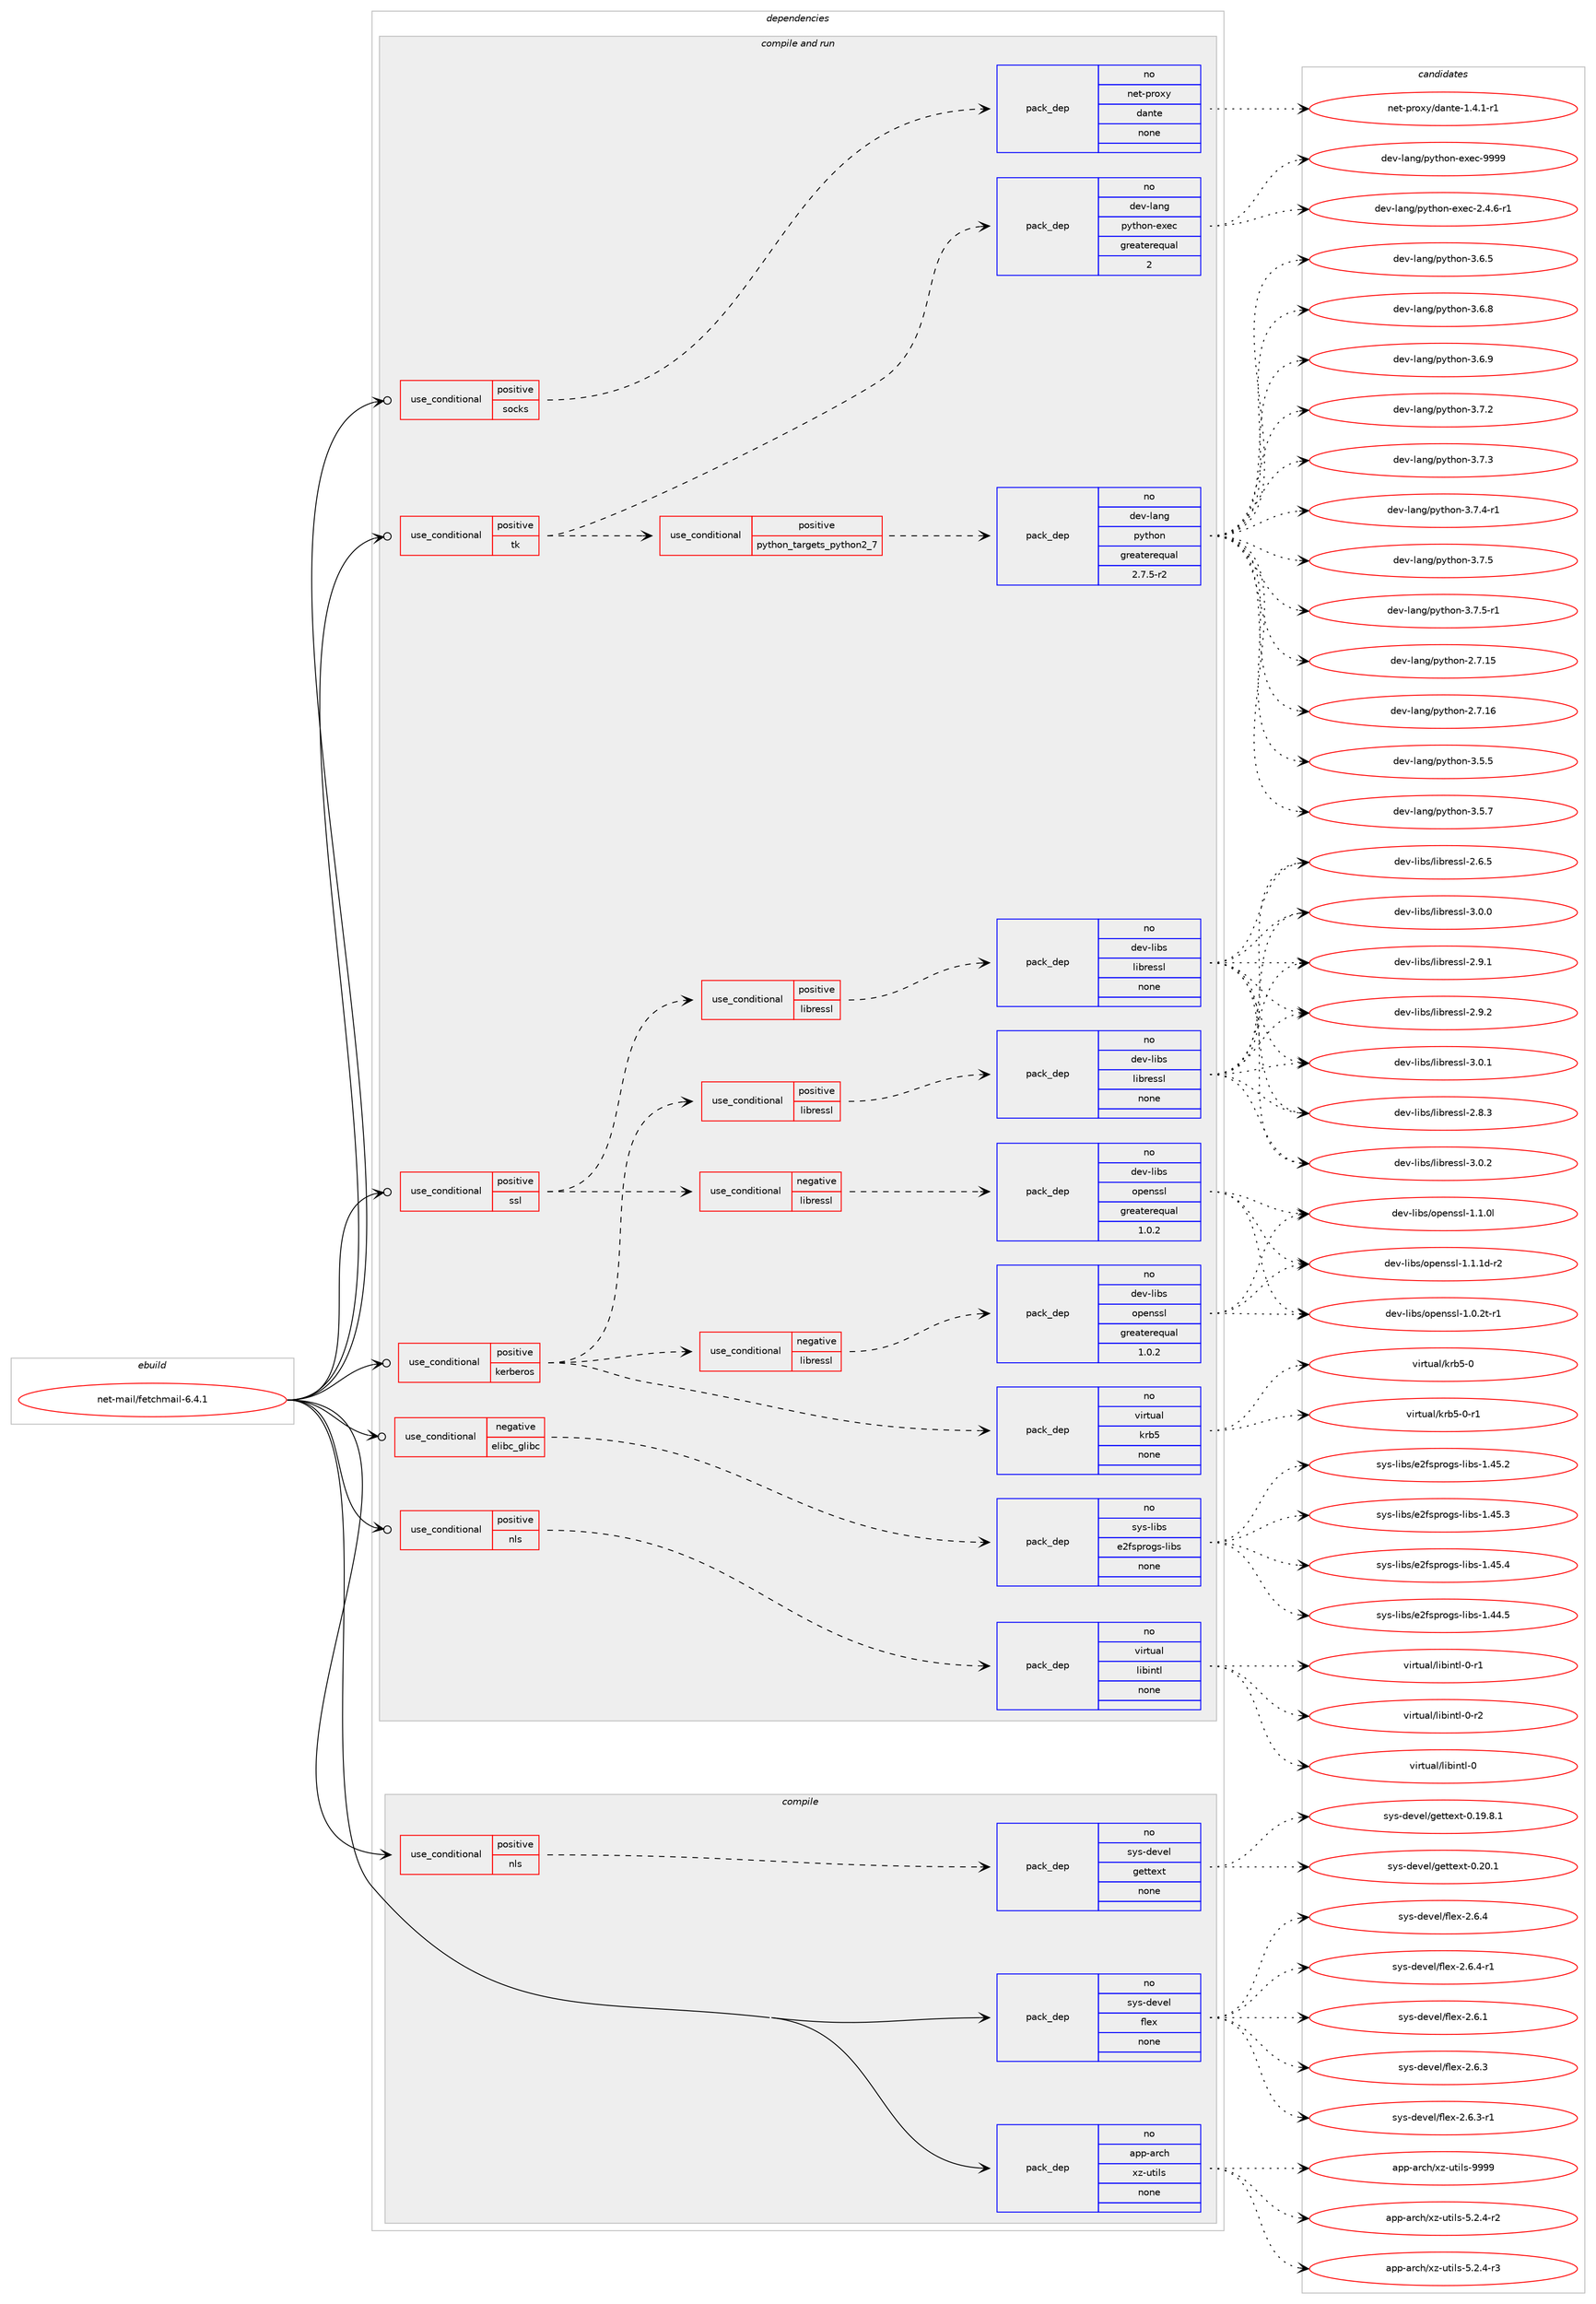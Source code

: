 digraph prolog {

# *************
# Graph options
# *************

newrank=true;
concentrate=true;
compound=true;
graph [rankdir=LR,fontname=Helvetica,fontsize=10,ranksep=1.5];#, ranksep=2.5, nodesep=0.2];
edge  [arrowhead=vee];
node  [fontname=Helvetica,fontsize=10];

# **********
# The ebuild
# **********

subgraph cluster_leftcol {
color=gray;
rank=same;
label=<<i>ebuild</i>>;
id [label="net-mail/fetchmail-6.4.1", color=red, width=4, href="../net-mail/fetchmail-6.4.1.svg"];
}

# ****************
# The dependencies
# ****************

subgraph cluster_midcol {
color=gray;
label=<<i>dependencies</i>>;
subgraph cluster_compile {
fillcolor="#eeeeee";
style=filled;
label=<<i>compile</i>>;
subgraph cond202362 {
dependency829806 [label=<<TABLE BORDER="0" CELLBORDER="1" CELLSPACING="0" CELLPADDING="4"><TR><TD ROWSPAN="3" CELLPADDING="10">use_conditional</TD></TR><TR><TD>positive</TD></TR><TR><TD>nls</TD></TR></TABLE>>, shape=none, color=red];
subgraph pack612884 {
dependency829807 [label=<<TABLE BORDER="0" CELLBORDER="1" CELLSPACING="0" CELLPADDING="4" WIDTH="220"><TR><TD ROWSPAN="6" CELLPADDING="30">pack_dep</TD></TR><TR><TD WIDTH="110">no</TD></TR><TR><TD>sys-devel</TD></TR><TR><TD>gettext</TD></TR><TR><TD>none</TD></TR><TR><TD></TD></TR></TABLE>>, shape=none, color=blue];
}
dependency829806:e -> dependency829807:w [weight=20,style="dashed",arrowhead="vee"];
}
id:e -> dependency829806:w [weight=20,style="solid",arrowhead="vee"];
subgraph pack612885 {
dependency829808 [label=<<TABLE BORDER="0" CELLBORDER="1" CELLSPACING="0" CELLPADDING="4" WIDTH="220"><TR><TD ROWSPAN="6" CELLPADDING="30">pack_dep</TD></TR><TR><TD WIDTH="110">no</TD></TR><TR><TD>app-arch</TD></TR><TR><TD>xz-utils</TD></TR><TR><TD>none</TD></TR><TR><TD></TD></TR></TABLE>>, shape=none, color=blue];
}
id:e -> dependency829808:w [weight=20,style="solid",arrowhead="vee"];
subgraph pack612886 {
dependency829809 [label=<<TABLE BORDER="0" CELLBORDER="1" CELLSPACING="0" CELLPADDING="4" WIDTH="220"><TR><TD ROWSPAN="6" CELLPADDING="30">pack_dep</TD></TR><TR><TD WIDTH="110">no</TD></TR><TR><TD>sys-devel</TD></TR><TR><TD>flex</TD></TR><TR><TD>none</TD></TR><TR><TD></TD></TR></TABLE>>, shape=none, color=blue];
}
id:e -> dependency829809:w [weight=20,style="solid",arrowhead="vee"];
}
subgraph cluster_compileandrun {
fillcolor="#eeeeee";
style=filled;
label=<<i>compile and run</i>>;
subgraph cond202363 {
dependency829810 [label=<<TABLE BORDER="0" CELLBORDER="1" CELLSPACING="0" CELLPADDING="4"><TR><TD ROWSPAN="3" CELLPADDING="10">use_conditional</TD></TR><TR><TD>negative</TD></TR><TR><TD>elibc_glibc</TD></TR></TABLE>>, shape=none, color=red];
subgraph pack612887 {
dependency829811 [label=<<TABLE BORDER="0" CELLBORDER="1" CELLSPACING="0" CELLPADDING="4" WIDTH="220"><TR><TD ROWSPAN="6" CELLPADDING="30">pack_dep</TD></TR><TR><TD WIDTH="110">no</TD></TR><TR><TD>sys-libs</TD></TR><TR><TD>e2fsprogs-libs</TD></TR><TR><TD>none</TD></TR><TR><TD></TD></TR></TABLE>>, shape=none, color=blue];
}
dependency829810:e -> dependency829811:w [weight=20,style="dashed",arrowhead="vee"];
}
id:e -> dependency829810:w [weight=20,style="solid",arrowhead="odotvee"];
subgraph cond202364 {
dependency829812 [label=<<TABLE BORDER="0" CELLBORDER="1" CELLSPACING="0" CELLPADDING="4"><TR><TD ROWSPAN="3" CELLPADDING="10">use_conditional</TD></TR><TR><TD>positive</TD></TR><TR><TD>kerberos</TD></TR></TABLE>>, shape=none, color=red];
subgraph pack612888 {
dependency829813 [label=<<TABLE BORDER="0" CELLBORDER="1" CELLSPACING="0" CELLPADDING="4" WIDTH="220"><TR><TD ROWSPAN="6" CELLPADDING="30">pack_dep</TD></TR><TR><TD WIDTH="110">no</TD></TR><TR><TD>virtual</TD></TR><TR><TD>krb5</TD></TR><TR><TD>none</TD></TR><TR><TD></TD></TR></TABLE>>, shape=none, color=blue];
}
dependency829812:e -> dependency829813:w [weight=20,style="dashed",arrowhead="vee"];
subgraph cond202365 {
dependency829814 [label=<<TABLE BORDER="0" CELLBORDER="1" CELLSPACING="0" CELLPADDING="4"><TR><TD ROWSPAN="3" CELLPADDING="10">use_conditional</TD></TR><TR><TD>negative</TD></TR><TR><TD>libressl</TD></TR></TABLE>>, shape=none, color=red];
subgraph pack612889 {
dependency829815 [label=<<TABLE BORDER="0" CELLBORDER="1" CELLSPACING="0" CELLPADDING="4" WIDTH="220"><TR><TD ROWSPAN="6" CELLPADDING="30">pack_dep</TD></TR><TR><TD WIDTH="110">no</TD></TR><TR><TD>dev-libs</TD></TR><TR><TD>openssl</TD></TR><TR><TD>greaterequal</TD></TR><TR><TD>1.0.2</TD></TR></TABLE>>, shape=none, color=blue];
}
dependency829814:e -> dependency829815:w [weight=20,style="dashed",arrowhead="vee"];
}
dependency829812:e -> dependency829814:w [weight=20,style="dashed",arrowhead="vee"];
subgraph cond202366 {
dependency829816 [label=<<TABLE BORDER="0" CELLBORDER="1" CELLSPACING="0" CELLPADDING="4"><TR><TD ROWSPAN="3" CELLPADDING="10">use_conditional</TD></TR><TR><TD>positive</TD></TR><TR><TD>libressl</TD></TR></TABLE>>, shape=none, color=red];
subgraph pack612890 {
dependency829817 [label=<<TABLE BORDER="0" CELLBORDER="1" CELLSPACING="0" CELLPADDING="4" WIDTH="220"><TR><TD ROWSPAN="6" CELLPADDING="30">pack_dep</TD></TR><TR><TD WIDTH="110">no</TD></TR><TR><TD>dev-libs</TD></TR><TR><TD>libressl</TD></TR><TR><TD>none</TD></TR><TR><TD></TD></TR></TABLE>>, shape=none, color=blue];
}
dependency829816:e -> dependency829817:w [weight=20,style="dashed",arrowhead="vee"];
}
dependency829812:e -> dependency829816:w [weight=20,style="dashed",arrowhead="vee"];
}
id:e -> dependency829812:w [weight=20,style="solid",arrowhead="odotvee"];
subgraph cond202367 {
dependency829818 [label=<<TABLE BORDER="0" CELLBORDER="1" CELLSPACING="0" CELLPADDING="4"><TR><TD ROWSPAN="3" CELLPADDING="10">use_conditional</TD></TR><TR><TD>positive</TD></TR><TR><TD>nls</TD></TR></TABLE>>, shape=none, color=red];
subgraph pack612891 {
dependency829819 [label=<<TABLE BORDER="0" CELLBORDER="1" CELLSPACING="0" CELLPADDING="4" WIDTH="220"><TR><TD ROWSPAN="6" CELLPADDING="30">pack_dep</TD></TR><TR><TD WIDTH="110">no</TD></TR><TR><TD>virtual</TD></TR><TR><TD>libintl</TD></TR><TR><TD>none</TD></TR><TR><TD></TD></TR></TABLE>>, shape=none, color=blue];
}
dependency829818:e -> dependency829819:w [weight=20,style="dashed",arrowhead="vee"];
}
id:e -> dependency829818:w [weight=20,style="solid",arrowhead="odotvee"];
subgraph cond202368 {
dependency829820 [label=<<TABLE BORDER="0" CELLBORDER="1" CELLSPACING="0" CELLPADDING="4"><TR><TD ROWSPAN="3" CELLPADDING="10">use_conditional</TD></TR><TR><TD>positive</TD></TR><TR><TD>socks</TD></TR></TABLE>>, shape=none, color=red];
subgraph pack612892 {
dependency829821 [label=<<TABLE BORDER="0" CELLBORDER="1" CELLSPACING="0" CELLPADDING="4" WIDTH="220"><TR><TD ROWSPAN="6" CELLPADDING="30">pack_dep</TD></TR><TR><TD WIDTH="110">no</TD></TR><TR><TD>net-proxy</TD></TR><TR><TD>dante</TD></TR><TR><TD>none</TD></TR><TR><TD></TD></TR></TABLE>>, shape=none, color=blue];
}
dependency829820:e -> dependency829821:w [weight=20,style="dashed",arrowhead="vee"];
}
id:e -> dependency829820:w [weight=20,style="solid",arrowhead="odotvee"];
subgraph cond202369 {
dependency829822 [label=<<TABLE BORDER="0" CELLBORDER="1" CELLSPACING="0" CELLPADDING="4"><TR><TD ROWSPAN="3" CELLPADDING="10">use_conditional</TD></TR><TR><TD>positive</TD></TR><TR><TD>ssl</TD></TR></TABLE>>, shape=none, color=red];
subgraph cond202370 {
dependency829823 [label=<<TABLE BORDER="0" CELLBORDER="1" CELLSPACING="0" CELLPADDING="4"><TR><TD ROWSPAN="3" CELLPADDING="10">use_conditional</TD></TR><TR><TD>negative</TD></TR><TR><TD>libressl</TD></TR></TABLE>>, shape=none, color=red];
subgraph pack612893 {
dependency829824 [label=<<TABLE BORDER="0" CELLBORDER="1" CELLSPACING="0" CELLPADDING="4" WIDTH="220"><TR><TD ROWSPAN="6" CELLPADDING="30">pack_dep</TD></TR><TR><TD WIDTH="110">no</TD></TR><TR><TD>dev-libs</TD></TR><TR><TD>openssl</TD></TR><TR><TD>greaterequal</TD></TR><TR><TD>1.0.2</TD></TR></TABLE>>, shape=none, color=blue];
}
dependency829823:e -> dependency829824:w [weight=20,style="dashed",arrowhead="vee"];
}
dependency829822:e -> dependency829823:w [weight=20,style="dashed",arrowhead="vee"];
subgraph cond202371 {
dependency829825 [label=<<TABLE BORDER="0" CELLBORDER="1" CELLSPACING="0" CELLPADDING="4"><TR><TD ROWSPAN="3" CELLPADDING="10">use_conditional</TD></TR><TR><TD>positive</TD></TR><TR><TD>libressl</TD></TR></TABLE>>, shape=none, color=red];
subgraph pack612894 {
dependency829826 [label=<<TABLE BORDER="0" CELLBORDER="1" CELLSPACING="0" CELLPADDING="4" WIDTH="220"><TR><TD ROWSPAN="6" CELLPADDING="30">pack_dep</TD></TR><TR><TD WIDTH="110">no</TD></TR><TR><TD>dev-libs</TD></TR><TR><TD>libressl</TD></TR><TR><TD>none</TD></TR><TR><TD></TD></TR></TABLE>>, shape=none, color=blue];
}
dependency829825:e -> dependency829826:w [weight=20,style="dashed",arrowhead="vee"];
}
dependency829822:e -> dependency829825:w [weight=20,style="dashed",arrowhead="vee"];
}
id:e -> dependency829822:w [weight=20,style="solid",arrowhead="odotvee"];
subgraph cond202372 {
dependency829827 [label=<<TABLE BORDER="0" CELLBORDER="1" CELLSPACING="0" CELLPADDING="4"><TR><TD ROWSPAN="3" CELLPADDING="10">use_conditional</TD></TR><TR><TD>positive</TD></TR><TR><TD>tk</TD></TR></TABLE>>, shape=none, color=red];
subgraph cond202373 {
dependency829828 [label=<<TABLE BORDER="0" CELLBORDER="1" CELLSPACING="0" CELLPADDING="4"><TR><TD ROWSPAN="3" CELLPADDING="10">use_conditional</TD></TR><TR><TD>positive</TD></TR><TR><TD>python_targets_python2_7</TD></TR></TABLE>>, shape=none, color=red];
subgraph pack612895 {
dependency829829 [label=<<TABLE BORDER="0" CELLBORDER="1" CELLSPACING="0" CELLPADDING="4" WIDTH="220"><TR><TD ROWSPAN="6" CELLPADDING="30">pack_dep</TD></TR><TR><TD WIDTH="110">no</TD></TR><TR><TD>dev-lang</TD></TR><TR><TD>python</TD></TR><TR><TD>greaterequal</TD></TR><TR><TD>2.7.5-r2</TD></TR></TABLE>>, shape=none, color=blue];
}
dependency829828:e -> dependency829829:w [weight=20,style="dashed",arrowhead="vee"];
}
dependency829827:e -> dependency829828:w [weight=20,style="dashed",arrowhead="vee"];
subgraph pack612896 {
dependency829830 [label=<<TABLE BORDER="0" CELLBORDER="1" CELLSPACING="0" CELLPADDING="4" WIDTH="220"><TR><TD ROWSPAN="6" CELLPADDING="30">pack_dep</TD></TR><TR><TD WIDTH="110">no</TD></TR><TR><TD>dev-lang</TD></TR><TR><TD>python-exec</TD></TR><TR><TD>greaterequal</TD></TR><TR><TD>2</TD></TR></TABLE>>, shape=none, color=blue];
}
dependency829827:e -> dependency829830:w [weight=20,style="dashed",arrowhead="vee"];
}
id:e -> dependency829827:w [weight=20,style="solid",arrowhead="odotvee"];
}
subgraph cluster_run {
fillcolor="#eeeeee";
style=filled;
label=<<i>run</i>>;
}
}

# **************
# The candidates
# **************

subgraph cluster_choices {
rank=same;
color=gray;
label=<<i>candidates</i>>;

subgraph choice612884 {
color=black;
nodesep=1;
choice1151211154510010111810110847103101116116101120116454846495746564649 [label="sys-devel/gettext-0.19.8.1", color=red, width=4,href="../sys-devel/gettext-0.19.8.1.svg"];
choice115121115451001011181011084710310111611610112011645484650484649 [label="sys-devel/gettext-0.20.1", color=red, width=4,href="../sys-devel/gettext-0.20.1.svg"];
dependency829807:e -> choice1151211154510010111810110847103101116116101120116454846495746564649:w [style=dotted,weight="100"];
dependency829807:e -> choice115121115451001011181011084710310111611610112011645484650484649:w [style=dotted,weight="100"];
}
subgraph choice612885 {
color=black;
nodesep=1;
choice9711211245971149910447120122451171161051081154553465046524511450 [label="app-arch/xz-utils-5.2.4-r2", color=red, width=4,href="../app-arch/xz-utils-5.2.4-r2.svg"];
choice9711211245971149910447120122451171161051081154553465046524511451 [label="app-arch/xz-utils-5.2.4-r3", color=red, width=4,href="../app-arch/xz-utils-5.2.4-r3.svg"];
choice9711211245971149910447120122451171161051081154557575757 [label="app-arch/xz-utils-9999", color=red, width=4,href="../app-arch/xz-utils-9999.svg"];
dependency829808:e -> choice9711211245971149910447120122451171161051081154553465046524511450:w [style=dotted,weight="100"];
dependency829808:e -> choice9711211245971149910447120122451171161051081154553465046524511451:w [style=dotted,weight="100"];
dependency829808:e -> choice9711211245971149910447120122451171161051081154557575757:w [style=dotted,weight="100"];
}
subgraph choice612886 {
color=black;
nodesep=1;
choice1151211154510010111810110847102108101120455046544649 [label="sys-devel/flex-2.6.1", color=red, width=4,href="../sys-devel/flex-2.6.1.svg"];
choice1151211154510010111810110847102108101120455046544651 [label="sys-devel/flex-2.6.3", color=red, width=4,href="../sys-devel/flex-2.6.3.svg"];
choice11512111545100101118101108471021081011204550465446514511449 [label="sys-devel/flex-2.6.3-r1", color=red, width=4,href="../sys-devel/flex-2.6.3-r1.svg"];
choice1151211154510010111810110847102108101120455046544652 [label="sys-devel/flex-2.6.4", color=red, width=4,href="../sys-devel/flex-2.6.4.svg"];
choice11512111545100101118101108471021081011204550465446524511449 [label="sys-devel/flex-2.6.4-r1", color=red, width=4,href="../sys-devel/flex-2.6.4-r1.svg"];
dependency829809:e -> choice1151211154510010111810110847102108101120455046544649:w [style=dotted,weight="100"];
dependency829809:e -> choice1151211154510010111810110847102108101120455046544651:w [style=dotted,weight="100"];
dependency829809:e -> choice11512111545100101118101108471021081011204550465446514511449:w [style=dotted,weight="100"];
dependency829809:e -> choice1151211154510010111810110847102108101120455046544652:w [style=dotted,weight="100"];
dependency829809:e -> choice11512111545100101118101108471021081011204550465446524511449:w [style=dotted,weight="100"];
}
subgraph choice612887 {
color=black;
nodesep=1;
choice11512111545108105981154710150102115112114111103115451081059811545494652524653 [label="sys-libs/e2fsprogs-libs-1.44.5", color=red, width=4,href="../sys-libs/e2fsprogs-libs-1.44.5.svg"];
choice11512111545108105981154710150102115112114111103115451081059811545494652534650 [label="sys-libs/e2fsprogs-libs-1.45.2", color=red, width=4,href="../sys-libs/e2fsprogs-libs-1.45.2.svg"];
choice11512111545108105981154710150102115112114111103115451081059811545494652534651 [label="sys-libs/e2fsprogs-libs-1.45.3", color=red, width=4,href="../sys-libs/e2fsprogs-libs-1.45.3.svg"];
choice11512111545108105981154710150102115112114111103115451081059811545494652534652 [label="sys-libs/e2fsprogs-libs-1.45.4", color=red, width=4,href="../sys-libs/e2fsprogs-libs-1.45.4.svg"];
dependency829811:e -> choice11512111545108105981154710150102115112114111103115451081059811545494652524653:w [style=dotted,weight="100"];
dependency829811:e -> choice11512111545108105981154710150102115112114111103115451081059811545494652534650:w [style=dotted,weight="100"];
dependency829811:e -> choice11512111545108105981154710150102115112114111103115451081059811545494652534651:w [style=dotted,weight="100"];
dependency829811:e -> choice11512111545108105981154710150102115112114111103115451081059811545494652534652:w [style=dotted,weight="100"];
}
subgraph choice612888 {
color=black;
nodesep=1;
choice118105114116117971084710711498534548 [label="virtual/krb5-0", color=red, width=4,href="../virtual/krb5-0.svg"];
choice1181051141161179710847107114985345484511449 [label="virtual/krb5-0-r1", color=red, width=4,href="../virtual/krb5-0-r1.svg"];
dependency829813:e -> choice118105114116117971084710711498534548:w [style=dotted,weight="100"];
dependency829813:e -> choice1181051141161179710847107114985345484511449:w [style=dotted,weight="100"];
}
subgraph choice612889 {
color=black;
nodesep=1;
choice1001011184510810598115471111121011101151151084549464846501164511449 [label="dev-libs/openssl-1.0.2t-r1", color=red, width=4,href="../dev-libs/openssl-1.0.2t-r1.svg"];
choice100101118451081059811547111112101110115115108454946494648108 [label="dev-libs/openssl-1.1.0l", color=red, width=4,href="../dev-libs/openssl-1.1.0l.svg"];
choice1001011184510810598115471111121011101151151084549464946491004511450 [label="dev-libs/openssl-1.1.1d-r2", color=red, width=4,href="../dev-libs/openssl-1.1.1d-r2.svg"];
dependency829815:e -> choice1001011184510810598115471111121011101151151084549464846501164511449:w [style=dotted,weight="100"];
dependency829815:e -> choice100101118451081059811547111112101110115115108454946494648108:w [style=dotted,weight="100"];
dependency829815:e -> choice1001011184510810598115471111121011101151151084549464946491004511450:w [style=dotted,weight="100"];
}
subgraph choice612890 {
color=black;
nodesep=1;
choice10010111845108105981154710810598114101115115108455046544653 [label="dev-libs/libressl-2.6.5", color=red, width=4,href="../dev-libs/libressl-2.6.5.svg"];
choice10010111845108105981154710810598114101115115108455046564651 [label="dev-libs/libressl-2.8.3", color=red, width=4,href="../dev-libs/libressl-2.8.3.svg"];
choice10010111845108105981154710810598114101115115108455046574649 [label="dev-libs/libressl-2.9.1", color=red, width=4,href="../dev-libs/libressl-2.9.1.svg"];
choice10010111845108105981154710810598114101115115108455046574650 [label="dev-libs/libressl-2.9.2", color=red, width=4,href="../dev-libs/libressl-2.9.2.svg"];
choice10010111845108105981154710810598114101115115108455146484648 [label="dev-libs/libressl-3.0.0", color=red, width=4,href="../dev-libs/libressl-3.0.0.svg"];
choice10010111845108105981154710810598114101115115108455146484649 [label="dev-libs/libressl-3.0.1", color=red, width=4,href="../dev-libs/libressl-3.0.1.svg"];
choice10010111845108105981154710810598114101115115108455146484650 [label="dev-libs/libressl-3.0.2", color=red, width=4,href="../dev-libs/libressl-3.0.2.svg"];
dependency829817:e -> choice10010111845108105981154710810598114101115115108455046544653:w [style=dotted,weight="100"];
dependency829817:e -> choice10010111845108105981154710810598114101115115108455046564651:w [style=dotted,weight="100"];
dependency829817:e -> choice10010111845108105981154710810598114101115115108455046574649:w [style=dotted,weight="100"];
dependency829817:e -> choice10010111845108105981154710810598114101115115108455046574650:w [style=dotted,weight="100"];
dependency829817:e -> choice10010111845108105981154710810598114101115115108455146484648:w [style=dotted,weight="100"];
dependency829817:e -> choice10010111845108105981154710810598114101115115108455146484649:w [style=dotted,weight="100"];
dependency829817:e -> choice10010111845108105981154710810598114101115115108455146484650:w [style=dotted,weight="100"];
}
subgraph choice612891 {
color=black;
nodesep=1;
choice1181051141161179710847108105981051101161084548 [label="virtual/libintl-0", color=red, width=4,href="../virtual/libintl-0.svg"];
choice11810511411611797108471081059810511011610845484511449 [label="virtual/libintl-0-r1", color=red, width=4,href="../virtual/libintl-0-r1.svg"];
choice11810511411611797108471081059810511011610845484511450 [label="virtual/libintl-0-r2", color=red, width=4,href="../virtual/libintl-0-r2.svg"];
dependency829819:e -> choice1181051141161179710847108105981051101161084548:w [style=dotted,weight="100"];
dependency829819:e -> choice11810511411611797108471081059810511011610845484511449:w [style=dotted,weight="100"];
dependency829819:e -> choice11810511411611797108471081059810511011610845484511450:w [style=dotted,weight="100"];
}
subgraph choice612892 {
color=black;
nodesep=1;
choice1101011164511211411112012147100971101161014549465246494511449 [label="net-proxy/dante-1.4.1-r1", color=red, width=4,href="../net-proxy/dante-1.4.1-r1.svg"];
dependency829821:e -> choice1101011164511211411112012147100971101161014549465246494511449:w [style=dotted,weight="100"];
}
subgraph choice612893 {
color=black;
nodesep=1;
choice1001011184510810598115471111121011101151151084549464846501164511449 [label="dev-libs/openssl-1.0.2t-r1", color=red, width=4,href="../dev-libs/openssl-1.0.2t-r1.svg"];
choice100101118451081059811547111112101110115115108454946494648108 [label="dev-libs/openssl-1.1.0l", color=red, width=4,href="../dev-libs/openssl-1.1.0l.svg"];
choice1001011184510810598115471111121011101151151084549464946491004511450 [label="dev-libs/openssl-1.1.1d-r2", color=red, width=4,href="../dev-libs/openssl-1.1.1d-r2.svg"];
dependency829824:e -> choice1001011184510810598115471111121011101151151084549464846501164511449:w [style=dotted,weight="100"];
dependency829824:e -> choice100101118451081059811547111112101110115115108454946494648108:w [style=dotted,weight="100"];
dependency829824:e -> choice1001011184510810598115471111121011101151151084549464946491004511450:w [style=dotted,weight="100"];
}
subgraph choice612894 {
color=black;
nodesep=1;
choice10010111845108105981154710810598114101115115108455046544653 [label="dev-libs/libressl-2.6.5", color=red, width=4,href="../dev-libs/libressl-2.6.5.svg"];
choice10010111845108105981154710810598114101115115108455046564651 [label="dev-libs/libressl-2.8.3", color=red, width=4,href="../dev-libs/libressl-2.8.3.svg"];
choice10010111845108105981154710810598114101115115108455046574649 [label="dev-libs/libressl-2.9.1", color=red, width=4,href="../dev-libs/libressl-2.9.1.svg"];
choice10010111845108105981154710810598114101115115108455046574650 [label="dev-libs/libressl-2.9.2", color=red, width=4,href="../dev-libs/libressl-2.9.2.svg"];
choice10010111845108105981154710810598114101115115108455146484648 [label="dev-libs/libressl-3.0.0", color=red, width=4,href="../dev-libs/libressl-3.0.0.svg"];
choice10010111845108105981154710810598114101115115108455146484649 [label="dev-libs/libressl-3.0.1", color=red, width=4,href="../dev-libs/libressl-3.0.1.svg"];
choice10010111845108105981154710810598114101115115108455146484650 [label="dev-libs/libressl-3.0.2", color=red, width=4,href="../dev-libs/libressl-3.0.2.svg"];
dependency829826:e -> choice10010111845108105981154710810598114101115115108455046544653:w [style=dotted,weight="100"];
dependency829826:e -> choice10010111845108105981154710810598114101115115108455046564651:w [style=dotted,weight="100"];
dependency829826:e -> choice10010111845108105981154710810598114101115115108455046574649:w [style=dotted,weight="100"];
dependency829826:e -> choice10010111845108105981154710810598114101115115108455046574650:w [style=dotted,weight="100"];
dependency829826:e -> choice10010111845108105981154710810598114101115115108455146484648:w [style=dotted,weight="100"];
dependency829826:e -> choice10010111845108105981154710810598114101115115108455146484649:w [style=dotted,weight="100"];
dependency829826:e -> choice10010111845108105981154710810598114101115115108455146484650:w [style=dotted,weight="100"];
}
subgraph choice612895 {
color=black;
nodesep=1;
choice10010111845108971101034711212111610411111045504655464953 [label="dev-lang/python-2.7.15", color=red, width=4,href="../dev-lang/python-2.7.15.svg"];
choice10010111845108971101034711212111610411111045504655464954 [label="dev-lang/python-2.7.16", color=red, width=4,href="../dev-lang/python-2.7.16.svg"];
choice100101118451089711010347112121116104111110455146534653 [label="dev-lang/python-3.5.5", color=red, width=4,href="../dev-lang/python-3.5.5.svg"];
choice100101118451089711010347112121116104111110455146534655 [label="dev-lang/python-3.5.7", color=red, width=4,href="../dev-lang/python-3.5.7.svg"];
choice100101118451089711010347112121116104111110455146544653 [label="dev-lang/python-3.6.5", color=red, width=4,href="../dev-lang/python-3.6.5.svg"];
choice100101118451089711010347112121116104111110455146544656 [label="dev-lang/python-3.6.8", color=red, width=4,href="../dev-lang/python-3.6.8.svg"];
choice100101118451089711010347112121116104111110455146544657 [label="dev-lang/python-3.6.9", color=red, width=4,href="../dev-lang/python-3.6.9.svg"];
choice100101118451089711010347112121116104111110455146554650 [label="dev-lang/python-3.7.2", color=red, width=4,href="../dev-lang/python-3.7.2.svg"];
choice100101118451089711010347112121116104111110455146554651 [label="dev-lang/python-3.7.3", color=red, width=4,href="../dev-lang/python-3.7.3.svg"];
choice1001011184510897110103471121211161041111104551465546524511449 [label="dev-lang/python-3.7.4-r1", color=red, width=4,href="../dev-lang/python-3.7.4-r1.svg"];
choice100101118451089711010347112121116104111110455146554653 [label="dev-lang/python-3.7.5", color=red, width=4,href="../dev-lang/python-3.7.5.svg"];
choice1001011184510897110103471121211161041111104551465546534511449 [label="dev-lang/python-3.7.5-r1", color=red, width=4,href="../dev-lang/python-3.7.5-r1.svg"];
dependency829829:e -> choice10010111845108971101034711212111610411111045504655464953:w [style=dotted,weight="100"];
dependency829829:e -> choice10010111845108971101034711212111610411111045504655464954:w [style=dotted,weight="100"];
dependency829829:e -> choice100101118451089711010347112121116104111110455146534653:w [style=dotted,weight="100"];
dependency829829:e -> choice100101118451089711010347112121116104111110455146534655:w [style=dotted,weight="100"];
dependency829829:e -> choice100101118451089711010347112121116104111110455146544653:w [style=dotted,weight="100"];
dependency829829:e -> choice100101118451089711010347112121116104111110455146544656:w [style=dotted,weight="100"];
dependency829829:e -> choice100101118451089711010347112121116104111110455146544657:w [style=dotted,weight="100"];
dependency829829:e -> choice100101118451089711010347112121116104111110455146554650:w [style=dotted,weight="100"];
dependency829829:e -> choice100101118451089711010347112121116104111110455146554651:w [style=dotted,weight="100"];
dependency829829:e -> choice1001011184510897110103471121211161041111104551465546524511449:w [style=dotted,weight="100"];
dependency829829:e -> choice100101118451089711010347112121116104111110455146554653:w [style=dotted,weight="100"];
dependency829829:e -> choice1001011184510897110103471121211161041111104551465546534511449:w [style=dotted,weight="100"];
}
subgraph choice612896 {
color=black;
nodesep=1;
choice10010111845108971101034711212111610411111045101120101994550465246544511449 [label="dev-lang/python-exec-2.4.6-r1", color=red, width=4,href="../dev-lang/python-exec-2.4.6-r1.svg"];
choice10010111845108971101034711212111610411111045101120101994557575757 [label="dev-lang/python-exec-9999", color=red, width=4,href="../dev-lang/python-exec-9999.svg"];
dependency829830:e -> choice10010111845108971101034711212111610411111045101120101994550465246544511449:w [style=dotted,weight="100"];
dependency829830:e -> choice10010111845108971101034711212111610411111045101120101994557575757:w [style=dotted,weight="100"];
}
}

}
